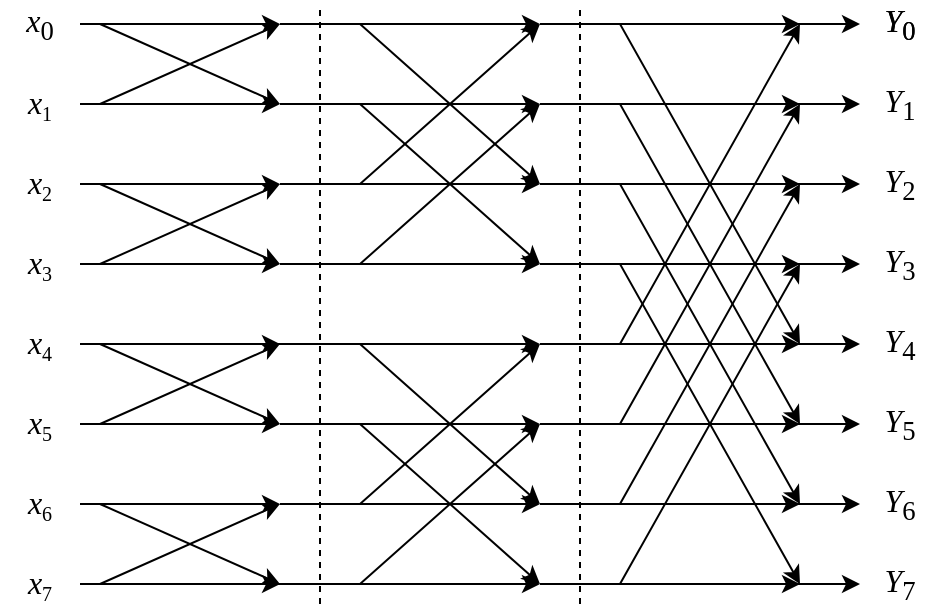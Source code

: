 <mxfile version="14.7.0" type="github">
  <diagram id="f7-6X2z1giVUKABA8KmS" name="Page-1">
    <mxGraphModel dx="1426" dy="737" grid="1" gridSize="10" guides="1" tooltips="1" connect="1" arrows="1" fold="1" page="1" pageScale="1" pageWidth="827" pageHeight="1169" math="0" shadow="0">
      <root>
        <mxCell id="0" />
        <mxCell id="1" parent="0" />
        <mxCell id="zdiVoKsY8De2FaTXRVO9-1" value="" style="endArrow=classic;html=1;" edge="1" parent="1">
          <mxGeometry relative="1" as="geometry">
            <mxPoint x="80" y="120" as="sourcePoint" />
            <mxPoint x="180" y="120" as="targetPoint" />
          </mxGeometry>
        </mxCell>
        <mxCell id="zdiVoKsY8De2FaTXRVO9-28" value="" style="endArrow=classic;html=1;" edge="1" parent="1">
          <mxGeometry relative="1" as="geometry">
            <mxPoint x="80" y="160" as="sourcePoint" />
            <mxPoint x="180" y="160" as="targetPoint" />
          </mxGeometry>
        </mxCell>
        <mxCell id="zdiVoKsY8De2FaTXRVO9-30" value="" style="endArrow=classic;html=1;" edge="1" parent="1">
          <mxGeometry relative="1" as="geometry">
            <mxPoint x="80" y="200" as="sourcePoint" />
            <mxPoint x="180" y="200" as="targetPoint" />
          </mxGeometry>
        </mxCell>
        <mxCell id="zdiVoKsY8De2FaTXRVO9-32" value="" style="endArrow=classic;html=1;" edge="1" parent="1">
          <mxGeometry relative="1" as="geometry">
            <mxPoint x="80" y="240" as="sourcePoint" />
            <mxPoint x="180" y="240" as="targetPoint" />
          </mxGeometry>
        </mxCell>
        <mxCell id="zdiVoKsY8De2FaTXRVO9-34" value="" style="endArrow=classic;html=1;" edge="1" parent="1">
          <mxGeometry relative="1" as="geometry">
            <mxPoint x="80" y="280" as="sourcePoint" />
            <mxPoint x="180" y="280" as="targetPoint" />
          </mxGeometry>
        </mxCell>
        <mxCell id="zdiVoKsY8De2FaTXRVO9-36" value="" style="endArrow=classic;html=1;" edge="1" parent="1">
          <mxGeometry relative="1" as="geometry">
            <mxPoint x="80" y="320" as="sourcePoint" />
            <mxPoint x="180" y="320" as="targetPoint" />
          </mxGeometry>
        </mxCell>
        <mxCell id="zdiVoKsY8De2FaTXRVO9-38" value="" style="endArrow=classic;html=1;" edge="1" parent="1">
          <mxGeometry relative="1" as="geometry">
            <mxPoint x="80" y="360" as="sourcePoint" />
            <mxPoint x="180" y="360" as="targetPoint" />
          </mxGeometry>
        </mxCell>
        <mxCell id="zdiVoKsY8De2FaTXRVO9-40" value="" style="endArrow=classic;html=1;" edge="1" parent="1">
          <mxGeometry relative="1" as="geometry">
            <mxPoint x="80" y="400" as="sourcePoint" />
            <mxPoint x="180" y="400" as="targetPoint" />
          </mxGeometry>
        </mxCell>
        <mxCell id="zdiVoKsY8De2FaTXRVO9-44" value="" style="endArrow=classic;html=1;" edge="1" parent="1">
          <mxGeometry relative="1" as="geometry">
            <mxPoint x="90" y="120" as="sourcePoint" />
            <mxPoint x="180" y="160" as="targetPoint" />
          </mxGeometry>
        </mxCell>
        <mxCell id="zdiVoKsY8De2FaTXRVO9-46" value="" style="endArrow=classic;html=1;" edge="1" parent="1">
          <mxGeometry relative="1" as="geometry">
            <mxPoint x="90" y="200" as="sourcePoint" />
            <mxPoint x="180" y="240" as="targetPoint" />
          </mxGeometry>
        </mxCell>
        <mxCell id="zdiVoKsY8De2FaTXRVO9-47" value="" style="endArrow=classic;html=1;" edge="1" parent="1">
          <mxGeometry relative="1" as="geometry">
            <mxPoint x="90" y="280" as="sourcePoint" />
            <mxPoint x="180" y="320" as="targetPoint" />
          </mxGeometry>
        </mxCell>
        <mxCell id="zdiVoKsY8De2FaTXRVO9-48" value="" style="endArrow=classic;html=1;" edge="1" parent="1">
          <mxGeometry relative="1" as="geometry">
            <mxPoint x="90" y="360" as="sourcePoint" />
            <mxPoint x="180" y="400" as="targetPoint" />
          </mxGeometry>
        </mxCell>
        <mxCell id="zdiVoKsY8De2FaTXRVO9-49" value="" style="endArrow=classic;html=1;" edge="1" parent="1">
          <mxGeometry relative="1" as="geometry">
            <mxPoint x="90" y="160" as="sourcePoint" />
            <mxPoint x="180" y="120" as="targetPoint" />
          </mxGeometry>
        </mxCell>
        <mxCell id="zdiVoKsY8De2FaTXRVO9-51" value="" style="endArrow=classic;html=1;" edge="1" parent="1">
          <mxGeometry relative="1" as="geometry">
            <mxPoint x="90" y="240" as="sourcePoint" />
            <mxPoint x="180" y="200" as="targetPoint" />
          </mxGeometry>
        </mxCell>
        <mxCell id="zdiVoKsY8De2FaTXRVO9-52" value="" style="endArrow=classic;html=1;" edge="1" parent="1">
          <mxGeometry relative="1" as="geometry">
            <mxPoint x="90" y="320" as="sourcePoint" />
            <mxPoint x="180" y="280" as="targetPoint" />
          </mxGeometry>
        </mxCell>
        <mxCell id="zdiVoKsY8De2FaTXRVO9-53" value="" style="endArrow=classic;html=1;" edge="1" parent="1">
          <mxGeometry relative="1" as="geometry">
            <mxPoint x="90" y="400" as="sourcePoint" />
            <mxPoint x="180" y="360" as="targetPoint" />
          </mxGeometry>
        </mxCell>
        <mxCell id="zdiVoKsY8De2FaTXRVO9-54" value="" style="endArrow=classic;html=1;" edge="1" parent="1">
          <mxGeometry relative="1" as="geometry">
            <mxPoint x="180" y="120" as="sourcePoint" />
            <mxPoint x="310" y="120" as="targetPoint" />
          </mxGeometry>
        </mxCell>
        <mxCell id="zdiVoKsY8De2FaTXRVO9-56" value="" style="endArrow=classic;html=1;" edge="1" parent="1">
          <mxGeometry relative="1" as="geometry">
            <mxPoint x="180" y="160" as="sourcePoint" />
            <mxPoint x="310" y="160" as="targetPoint" />
          </mxGeometry>
        </mxCell>
        <mxCell id="zdiVoKsY8De2FaTXRVO9-57" value="" style="endArrow=classic;html=1;" edge="1" parent="1">
          <mxGeometry relative="1" as="geometry">
            <mxPoint x="180" y="200" as="sourcePoint" />
            <mxPoint x="310" y="200" as="targetPoint" />
          </mxGeometry>
        </mxCell>
        <mxCell id="zdiVoKsY8De2FaTXRVO9-58" value="" style="endArrow=classic;html=1;" edge="1" parent="1">
          <mxGeometry relative="1" as="geometry">
            <mxPoint x="180" y="240" as="sourcePoint" />
            <mxPoint x="310" y="240" as="targetPoint" />
          </mxGeometry>
        </mxCell>
        <mxCell id="zdiVoKsY8De2FaTXRVO9-59" value="" style="endArrow=classic;html=1;" edge="1" parent="1">
          <mxGeometry relative="1" as="geometry">
            <mxPoint x="170" y="280" as="sourcePoint" />
            <mxPoint x="310" y="280" as="targetPoint" />
          </mxGeometry>
        </mxCell>
        <mxCell id="zdiVoKsY8De2FaTXRVO9-60" value="" style="endArrow=classic;html=1;" edge="1" parent="1">
          <mxGeometry relative="1" as="geometry">
            <mxPoint x="180" y="320" as="sourcePoint" />
            <mxPoint x="310" y="320" as="targetPoint" />
          </mxGeometry>
        </mxCell>
        <mxCell id="zdiVoKsY8De2FaTXRVO9-61" value="" style="endArrow=classic;html=1;" edge="1" parent="1">
          <mxGeometry relative="1" as="geometry">
            <mxPoint x="180" y="360" as="sourcePoint" />
            <mxPoint x="310" y="360" as="targetPoint" />
          </mxGeometry>
        </mxCell>
        <mxCell id="zdiVoKsY8De2FaTXRVO9-62" value="" style="endArrow=classic;html=1;" edge="1" parent="1">
          <mxGeometry relative="1" as="geometry">
            <mxPoint x="170" y="400" as="sourcePoint" />
            <mxPoint x="310" y="400" as="targetPoint" />
          </mxGeometry>
        </mxCell>
        <mxCell id="zdiVoKsY8De2FaTXRVO9-64" value="" style="endArrow=classic;html=1;" edge="1" parent="1">
          <mxGeometry relative="1" as="geometry">
            <mxPoint x="220" y="120" as="sourcePoint" />
            <mxPoint x="310" y="200" as="targetPoint" />
          </mxGeometry>
        </mxCell>
        <mxCell id="zdiVoKsY8De2FaTXRVO9-67" value="" style="endArrow=classic;html=1;" edge="1" parent="1">
          <mxGeometry relative="1" as="geometry">
            <mxPoint x="220" y="160" as="sourcePoint" />
            <mxPoint x="310" y="240" as="targetPoint" />
          </mxGeometry>
        </mxCell>
        <mxCell id="zdiVoKsY8De2FaTXRVO9-68" value="" style="endArrow=classic;html=1;" edge="1" parent="1">
          <mxGeometry relative="1" as="geometry">
            <mxPoint x="220" y="280" as="sourcePoint" />
            <mxPoint x="310" y="360" as="targetPoint" />
          </mxGeometry>
        </mxCell>
        <mxCell id="zdiVoKsY8De2FaTXRVO9-69" value="" style="endArrow=classic;html=1;" edge="1" parent="1">
          <mxGeometry relative="1" as="geometry">
            <mxPoint x="220" y="320" as="sourcePoint" />
            <mxPoint x="310" y="400" as="targetPoint" />
          </mxGeometry>
        </mxCell>
        <mxCell id="zdiVoKsY8De2FaTXRVO9-73" value="" style="endArrow=classic;html=1;" edge="1" parent="1">
          <mxGeometry relative="1" as="geometry">
            <mxPoint x="220" y="200" as="sourcePoint" />
            <mxPoint x="310" y="120" as="targetPoint" />
          </mxGeometry>
        </mxCell>
        <mxCell id="zdiVoKsY8De2FaTXRVO9-75" value="" style="endArrow=classic;html=1;" edge="1" parent="1">
          <mxGeometry relative="1" as="geometry">
            <mxPoint x="220" y="240" as="sourcePoint" />
            <mxPoint x="310" y="160" as="targetPoint" />
          </mxGeometry>
        </mxCell>
        <mxCell id="zdiVoKsY8De2FaTXRVO9-76" value="" style="endArrow=classic;html=1;" edge="1" parent="1">
          <mxGeometry relative="1" as="geometry">
            <mxPoint x="220" y="360" as="sourcePoint" />
            <mxPoint x="310" y="280" as="targetPoint" />
          </mxGeometry>
        </mxCell>
        <mxCell id="zdiVoKsY8De2FaTXRVO9-77" value="" style="endArrow=classic;html=1;" edge="1" parent="1">
          <mxGeometry relative="1" as="geometry">
            <mxPoint x="220" y="400" as="sourcePoint" />
            <mxPoint x="310" y="320" as="targetPoint" />
          </mxGeometry>
        </mxCell>
        <mxCell id="zdiVoKsY8De2FaTXRVO9-79" value="" style="endArrow=none;dashed=1;html=1;" edge="1" parent="1">
          <mxGeometry width="50" height="50" relative="1" as="geometry">
            <mxPoint x="200" y="410" as="sourcePoint" />
            <mxPoint x="200" y="110" as="targetPoint" />
          </mxGeometry>
        </mxCell>
        <mxCell id="zdiVoKsY8De2FaTXRVO9-84" value="" style="endArrow=classic;html=1;" edge="1" parent="1">
          <mxGeometry relative="1" as="geometry">
            <mxPoint x="310" y="120" as="sourcePoint" />
            <mxPoint x="440" y="120" as="targetPoint" />
          </mxGeometry>
        </mxCell>
        <mxCell id="zdiVoKsY8De2FaTXRVO9-87" value="" style="endArrow=classic;html=1;" edge="1" parent="1">
          <mxGeometry relative="1" as="geometry">
            <mxPoint x="310" y="160" as="sourcePoint" />
            <mxPoint x="440" y="160" as="targetPoint" />
          </mxGeometry>
        </mxCell>
        <mxCell id="zdiVoKsY8De2FaTXRVO9-88" value="" style="endArrow=classic;html=1;" edge="1" parent="1">
          <mxGeometry relative="1" as="geometry">
            <mxPoint x="310" y="200" as="sourcePoint" />
            <mxPoint x="440" y="200" as="targetPoint" />
          </mxGeometry>
        </mxCell>
        <mxCell id="zdiVoKsY8De2FaTXRVO9-89" value="" style="endArrow=classic;html=1;" edge="1" parent="1">
          <mxGeometry relative="1" as="geometry">
            <mxPoint x="310" y="240" as="sourcePoint" />
            <mxPoint x="440" y="240" as="targetPoint" />
          </mxGeometry>
        </mxCell>
        <mxCell id="zdiVoKsY8De2FaTXRVO9-90" value="" style="endArrow=classic;html=1;" edge="1" parent="1">
          <mxGeometry relative="1" as="geometry">
            <mxPoint x="310" y="280" as="sourcePoint" />
            <mxPoint x="440" y="280" as="targetPoint" />
          </mxGeometry>
        </mxCell>
        <mxCell id="zdiVoKsY8De2FaTXRVO9-91" value="" style="endArrow=classic;html=1;" edge="1" parent="1">
          <mxGeometry relative="1" as="geometry">
            <mxPoint x="310" y="320" as="sourcePoint" />
            <mxPoint x="440" y="320" as="targetPoint" />
          </mxGeometry>
        </mxCell>
        <mxCell id="zdiVoKsY8De2FaTXRVO9-92" value="" style="endArrow=classic;html=1;" edge="1" parent="1">
          <mxGeometry relative="1" as="geometry">
            <mxPoint x="310" y="360" as="sourcePoint" />
            <mxPoint x="440" y="360" as="targetPoint" />
          </mxGeometry>
        </mxCell>
        <mxCell id="zdiVoKsY8De2FaTXRVO9-93" value="" style="endArrow=classic;html=1;" edge="1" parent="1">
          <mxGeometry relative="1" as="geometry">
            <mxPoint x="310" y="400" as="sourcePoint" />
            <mxPoint x="440" y="400" as="targetPoint" />
          </mxGeometry>
        </mxCell>
        <mxCell id="zdiVoKsY8De2FaTXRVO9-94" value="" style="endArrow=classic;html=1;" edge="1" parent="1">
          <mxGeometry relative="1" as="geometry">
            <mxPoint x="320" y="120" as="sourcePoint" />
            <mxPoint x="470" y="120" as="targetPoint" />
          </mxGeometry>
        </mxCell>
        <mxCell id="zdiVoKsY8De2FaTXRVO9-95" value="" style="endArrow=classic;html=1;" edge="1" parent="1">
          <mxGeometry relative="1" as="geometry">
            <mxPoint x="320" y="160" as="sourcePoint" />
            <mxPoint x="470" y="160" as="targetPoint" />
          </mxGeometry>
        </mxCell>
        <mxCell id="zdiVoKsY8De2FaTXRVO9-96" value="" style="endArrow=classic;html=1;" edge="1" parent="1">
          <mxGeometry relative="1" as="geometry">
            <mxPoint x="320" y="200" as="sourcePoint" />
            <mxPoint x="470" y="200" as="targetPoint" />
          </mxGeometry>
        </mxCell>
        <mxCell id="zdiVoKsY8De2FaTXRVO9-97" value="" style="endArrow=classic;html=1;" edge="1" parent="1">
          <mxGeometry relative="1" as="geometry">
            <mxPoint x="320" y="240" as="sourcePoint" />
            <mxPoint x="470" y="240" as="targetPoint" />
          </mxGeometry>
        </mxCell>
        <mxCell id="zdiVoKsY8De2FaTXRVO9-98" value="" style="endArrow=classic;html=1;" edge="1" parent="1">
          <mxGeometry relative="1" as="geometry">
            <mxPoint x="320" y="280" as="sourcePoint" />
            <mxPoint x="470" y="280" as="targetPoint" />
          </mxGeometry>
        </mxCell>
        <mxCell id="zdiVoKsY8De2FaTXRVO9-99" value="" style="endArrow=classic;html=1;" edge="1" parent="1">
          <mxGeometry relative="1" as="geometry">
            <mxPoint x="320" y="320" as="sourcePoint" />
            <mxPoint x="470" y="320" as="targetPoint" />
          </mxGeometry>
        </mxCell>
        <mxCell id="zdiVoKsY8De2FaTXRVO9-100" value="" style="endArrow=classic;html=1;" edge="1" parent="1">
          <mxGeometry relative="1" as="geometry">
            <mxPoint x="320" y="360" as="sourcePoint" />
            <mxPoint x="470" y="360" as="targetPoint" />
          </mxGeometry>
        </mxCell>
        <mxCell id="zdiVoKsY8De2FaTXRVO9-101" value="" style="endArrow=classic;html=1;" edge="1" parent="1">
          <mxGeometry relative="1" as="geometry">
            <mxPoint x="320" y="400" as="sourcePoint" />
            <mxPoint x="470" y="400" as="targetPoint" />
          </mxGeometry>
        </mxCell>
        <mxCell id="zdiVoKsY8De2FaTXRVO9-102" value="" style="endArrow=none;dashed=1;html=1;" edge="1" parent="1">
          <mxGeometry width="50" height="50" relative="1" as="geometry">
            <mxPoint x="330" y="410" as="sourcePoint" />
            <mxPoint x="330" y="110" as="targetPoint" />
          </mxGeometry>
        </mxCell>
        <mxCell id="zdiVoKsY8De2FaTXRVO9-108" value="" style="endArrow=classic;html=1;" edge="1" parent="1">
          <mxGeometry relative="1" as="geometry">
            <mxPoint x="350" y="120" as="sourcePoint" />
            <mxPoint x="440" y="280" as="targetPoint" />
          </mxGeometry>
        </mxCell>
        <mxCell id="zdiVoKsY8De2FaTXRVO9-110" value="" style="endArrow=classic;html=1;" edge="1" parent="1">
          <mxGeometry relative="1" as="geometry">
            <mxPoint x="350" y="160" as="sourcePoint" />
            <mxPoint x="440" y="320" as="targetPoint" />
          </mxGeometry>
        </mxCell>
        <mxCell id="zdiVoKsY8De2FaTXRVO9-111" value="" style="endArrow=classic;html=1;" edge="1" parent="1">
          <mxGeometry relative="1" as="geometry">
            <mxPoint x="350" y="200" as="sourcePoint" />
            <mxPoint x="440" y="360" as="targetPoint" />
          </mxGeometry>
        </mxCell>
        <mxCell id="zdiVoKsY8De2FaTXRVO9-112" value="" style="endArrow=classic;html=1;" edge="1" parent="1">
          <mxGeometry relative="1" as="geometry">
            <mxPoint x="350" y="240" as="sourcePoint" />
            <mxPoint x="440" y="400" as="targetPoint" />
          </mxGeometry>
        </mxCell>
        <mxCell id="zdiVoKsY8De2FaTXRVO9-113" value="" style="endArrow=classic;html=1;" edge="1" parent="1">
          <mxGeometry relative="1" as="geometry">
            <mxPoint x="350" y="280" as="sourcePoint" />
            <mxPoint x="440" y="120" as="targetPoint" />
          </mxGeometry>
        </mxCell>
        <mxCell id="zdiVoKsY8De2FaTXRVO9-114" value="" style="endArrow=classic;html=1;" edge="1" parent="1">
          <mxGeometry relative="1" as="geometry">
            <mxPoint x="350" y="320" as="sourcePoint" />
            <mxPoint x="440" y="160" as="targetPoint" />
          </mxGeometry>
        </mxCell>
        <mxCell id="zdiVoKsY8De2FaTXRVO9-115" value="" style="endArrow=classic;html=1;" edge="1" parent="1">
          <mxGeometry relative="1" as="geometry">
            <mxPoint x="350" y="360" as="sourcePoint" />
            <mxPoint x="440" y="200" as="targetPoint" />
          </mxGeometry>
        </mxCell>
        <mxCell id="zdiVoKsY8De2FaTXRVO9-116" value="" style="endArrow=classic;html=1;" edge="1" parent="1">
          <mxGeometry relative="1" as="geometry">
            <mxPoint x="350" y="400" as="sourcePoint" />
            <mxPoint x="440" y="240" as="targetPoint" />
          </mxGeometry>
        </mxCell>
        <mxCell id="zdiVoKsY8De2FaTXRVO9-117" value="&lt;font face=&quot;Times New Roman&quot; style=&quot;font-size: 16px&quot;&gt;&lt;i&gt;Y&lt;/i&gt;&lt;sub&gt;0&lt;/sub&gt;&lt;/font&gt;" style="text;html=1;strokeColor=none;fillColor=none;align=center;verticalAlign=middle;whiteSpace=wrap;rounded=0;" vertex="1" parent="1">
          <mxGeometry x="470" y="110" width="40" height="20" as="geometry" />
        </mxCell>
        <mxCell id="zdiVoKsY8De2FaTXRVO9-118" value="&lt;font face=&quot;Times New Roman&quot; style=&quot;font-size: 16px&quot;&gt;&lt;i&gt;Y&lt;/i&gt;&lt;sub&gt;3&lt;/sub&gt;&lt;/font&gt;" style="text;html=1;strokeColor=none;fillColor=none;align=center;verticalAlign=middle;whiteSpace=wrap;rounded=0;" vertex="1" parent="1">
          <mxGeometry x="470" y="230" width="40" height="20" as="geometry" />
        </mxCell>
        <mxCell id="zdiVoKsY8De2FaTXRVO9-119" value="&lt;font face=&quot;Times New Roman&quot; style=&quot;font-size: 16px&quot;&gt;&lt;i&gt;Y&lt;/i&gt;&lt;sub&gt;4&lt;/sub&gt;&lt;/font&gt;" style="text;html=1;strokeColor=none;fillColor=none;align=center;verticalAlign=middle;whiteSpace=wrap;rounded=0;" vertex="1" parent="1">
          <mxGeometry x="470" y="270" width="40" height="20" as="geometry" />
        </mxCell>
        <mxCell id="zdiVoKsY8De2FaTXRVO9-120" value="&lt;font face=&quot;Times New Roman&quot; style=&quot;font-size: 16px&quot;&gt;&lt;i&gt;Y&lt;/i&gt;&lt;sub&gt;5&lt;/sub&gt;&lt;/font&gt;" style="text;html=1;strokeColor=none;fillColor=none;align=center;verticalAlign=middle;whiteSpace=wrap;rounded=0;" vertex="1" parent="1">
          <mxGeometry x="470" y="310" width="40" height="20" as="geometry" />
        </mxCell>
        <mxCell id="zdiVoKsY8De2FaTXRVO9-121" value="&lt;font face=&quot;Times New Roman&quot; style=&quot;font-size: 16px&quot;&gt;&lt;i&gt;Y&lt;/i&gt;&lt;sub&gt;6&lt;/sub&gt;&lt;/font&gt;" style="text;html=1;strokeColor=none;fillColor=none;align=center;verticalAlign=middle;whiteSpace=wrap;rounded=0;" vertex="1" parent="1">
          <mxGeometry x="470" y="350" width="40" height="20" as="geometry" />
        </mxCell>
        <mxCell id="zdiVoKsY8De2FaTXRVO9-122" value="&lt;font face=&quot;Times New Roman&quot; style=&quot;font-size: 16px&quot;&gt;&lt;i&gt;Y&lt;/i&gt;&lt;sub&gt;7&lt;/sub&gt;&lt;/font&gt;" style="text;html=1;strokeColor=none;fillColor=none;align=center;verticalAlign=middle;whiteSpace=wrap;rounded=0;" vertex="1" parent="1">
          <mxGeometry x="470" y="390" width="40" height="20" as="geometry" />
        </mxCell>
        <mxCell id="zdiVoKsY8De2FaTXRVO9-123" value="&lt;font face=&quot;Times New Roman&quot; style=&quot;font-size: 16px&quot;&gt;&lt;i&gt;Y&lt;/i&gt;&lt;sub&gt;0&lt;/sub&gt;&lt;/font&gt;" style="text;html=1;strokeColor=none;fillColor=none;align=center;verticalAlign=middle;whiteSpace=wrap;rounded=0;" vertex="1" parent="1">
          <mxGeometry x="470" y="110" width="40" height="20" as="geometry" />
        </mxCell>
        <mxCell id="zdiVoKsY8De2FaTXRVO9-128" value="&lt;font face=&quot;Times New Roman&quot; style=&quot;font-size: 16px&quot;&gt;&lt;i&gt;Y&lt;/i&gt;&lt;sub&gt;2&lt;/sub&gt;&lt;/font&gt;" style="text;html=1;strokeColor=none;fillColor=none;align=center;verticalAlign=middle;whiteSpace=wrap;rounded=0;" vertex="1" parent="1">
          <mxGeometry x="470" y="190" width="40" height="20" as="geometry" />
        </mxCell>
        <mxCell id="zdiVoKsY8De2FaTXRVO9-129" value="&lt;font face=&quot;Times New Roman&quot; style=&quot;font-size: 16px&quot;&gt;&lt;i&gt;Y&lt;/i&gt;&lt;sub&gt;1&lt;/sub&gt;&lt;/font&gt;" style="text;html=1;strokeColor=none;fillColor=none;align=center;verticalAlign=middle;whiteSpace=wrap;rounded=0;" vertex="1" parent="1">
          <mxGeometry x="470" y="150" width="40" height="20" as="geometry" />
        </mxCell>
        <mxCell id="zdiVoKsY8De2FaTXRVO9-139" value="&lt;font face=&quot;Times New Roman&quot;&gt;&lt;span style=&quot;font-size: 16px&quot;&gt;&lt;i&gt;x&lt;/i&gt;&lt;sub&gt;0&lt;/sub&gt;&lt;/span&gt;&lt;/font&gt;" style="text;html=1;strokeColor=none;fillColor=none;align=center;verticalAlign=middle;whiteSpace=wrap;rounded=0;" vertex="1" parent="1">
          <mxGeometry x="40" y="110" width="40" height="20" as="geometry" />
        </mxCell>
        <mxCell id="zdiVoKsY8De2FaTXRVO9-140" value="&lt;i style=&quot;font-family: &amp;#34;times new roman&amp;#34; ; font-size: 16px&quot;&gt;x&lt;/i&gt;&lt;sub style=&quot;font-family: &amp;#34;times new roman&amp;#34;&quot;&gt;3&lt;/sub&gt;" style="text;html=1;strokeColor=none;fillColor=none;align=center;verticalAlign=middle;whiteSpace=wrap;rounded=0;" vertex="1" parent="1">
          <mxGeometry x="40" y="230" width="40" height="20" as="geometry" />
        </mxCell>
        <mxCell id="zdiVoKsY8De2FaTXRVO9-141" value="&lt;i style=&quot;font-family: &amp;#34;times new roman&amp;#34; ; font-size: 16px&quot;&gt;x&lt;/i&gt;&lt;sub style=&quot;font-family: &amp;#34;times new roman&amp;#34;&quot;&gt;4&lt;/sub&gt;" style="text;html=1;strokeColor=none;fillColor=none;align=center;verticalAlign=middle;whiteSpace=wrap;rounded=0;" vertex="1" parent="1">
          <mxGeometry x="40" y="270" width="40" height="20" as="geometry" />
        </mxCell>
        <mxCell id="zdiVoKsY8De2FaTXRVO9-142" value="&lt;i style=&quot;font-family: &amp;#34;times new roman&amp;#34; ; font-size: 16px&quot;&gt;x&lt;/i&gt;&lt;sub style=&quot;font-family: &amp;#34;times new roman&amp;#34;&quot;&gt;5&lt;/sub&gt;" style="text;html=1;strokeColor=none;fillColor=none;align=center;verticalAlign=middle;whiteSpace=wrap;rounded=0;" vertex="1" parent="1">
          <mxGeometry x="40" y="310" width="40" height="20" as="geometry" />
        </mxCell>
        <mxCell id="zdiVoKsY8De2FaTXRVO9-143" value="&lt;i style=&quot;font-family: &amp;#34;times new roman&amp;#34; ; font-size: 16px&quot;&gt;x&lt;/i&gt;&lt;sub style=&quot;font-family: &amp;#34;times new roman&amp;#34;&quot;&gt;6&lt;/sub&gt;" style="text;html=1;strokeColor=none;fillColor=none;align=center;verticalAlign=middle;whiteSpace=wrap;rounded=0;" vertex="1" parent="1">
          <mxGeometry x="40" y="350" width="40" height="20" as="geometry" />
        </mxCell>
        <mxCell id="zdiVoKsY8De2FaTXRVO9-144" value="&lt;i style=&quot;font-family: &amp;#34;times new roman&amp;#34; ; font-size: 16px&quot;&gt;x&lt;/i&gt;&lt;sub style=&quot;font-family: &amp;#34;times new roman&amp;#34;&quot;&gt;7&lt;/sub&gt;" style="text;html=1;strokeColor=none;fillColor=none;align=center;verticalAlign=middle;whiteSpace=wrap;rounded=0;" vertex="1" parent="1">
          <mxGeometry x="40" y="390" width="40" height="20" as="geometry" />
        </mxCell>
        <mxCell id="zdiVoKsY8De2FaTXRVO9-146" value="&lt;i style=&quot;font-family: &amp;#34;times new roman&amp;#34; ; font-size: 16px&quot;&gt;x&lt;/i&gt;&lt;sub style=&quot;font-family: &amp;#34;times new roman&amp;#34;&quot;&gt;2&lt;/sub&gt;" style="text;html=1;strokeColor=none;fillColor=none;align=center;verticalAlign=middle;whiteSpace=wrap;rounded=0;" vertex="1" parent="1">
          <mxGeometry x="40" y="190" width="40" height="20" as="geometry" />
        </mxCell>
        <mxCell id="zdiVoKsY8De2FaTXRVO9-147" value="&lt;i style=&quot;font-family: &amp;#34;times new roman&amp;#34; ; font-size: 16px&quot;&gt;x&lt;/i&gt;&lt;sub style=&quot;font-family: &amp;#34;times new roman&amp;#34;&quot;&gt;1&lt;/sub&gt;" style="text;html=1;strokeColor=none;fillColor=none;align=center;verticalAlign=middle;whiteSpace=wrap;rounded=0;" vertex="1" parent="1">
          <mxGeometry x="40" y="150" width="40" height="20" as="geometry" />
        </mxCell>
      </root>
    </mxGraphModel>
  </diagram>
</mxfile>
